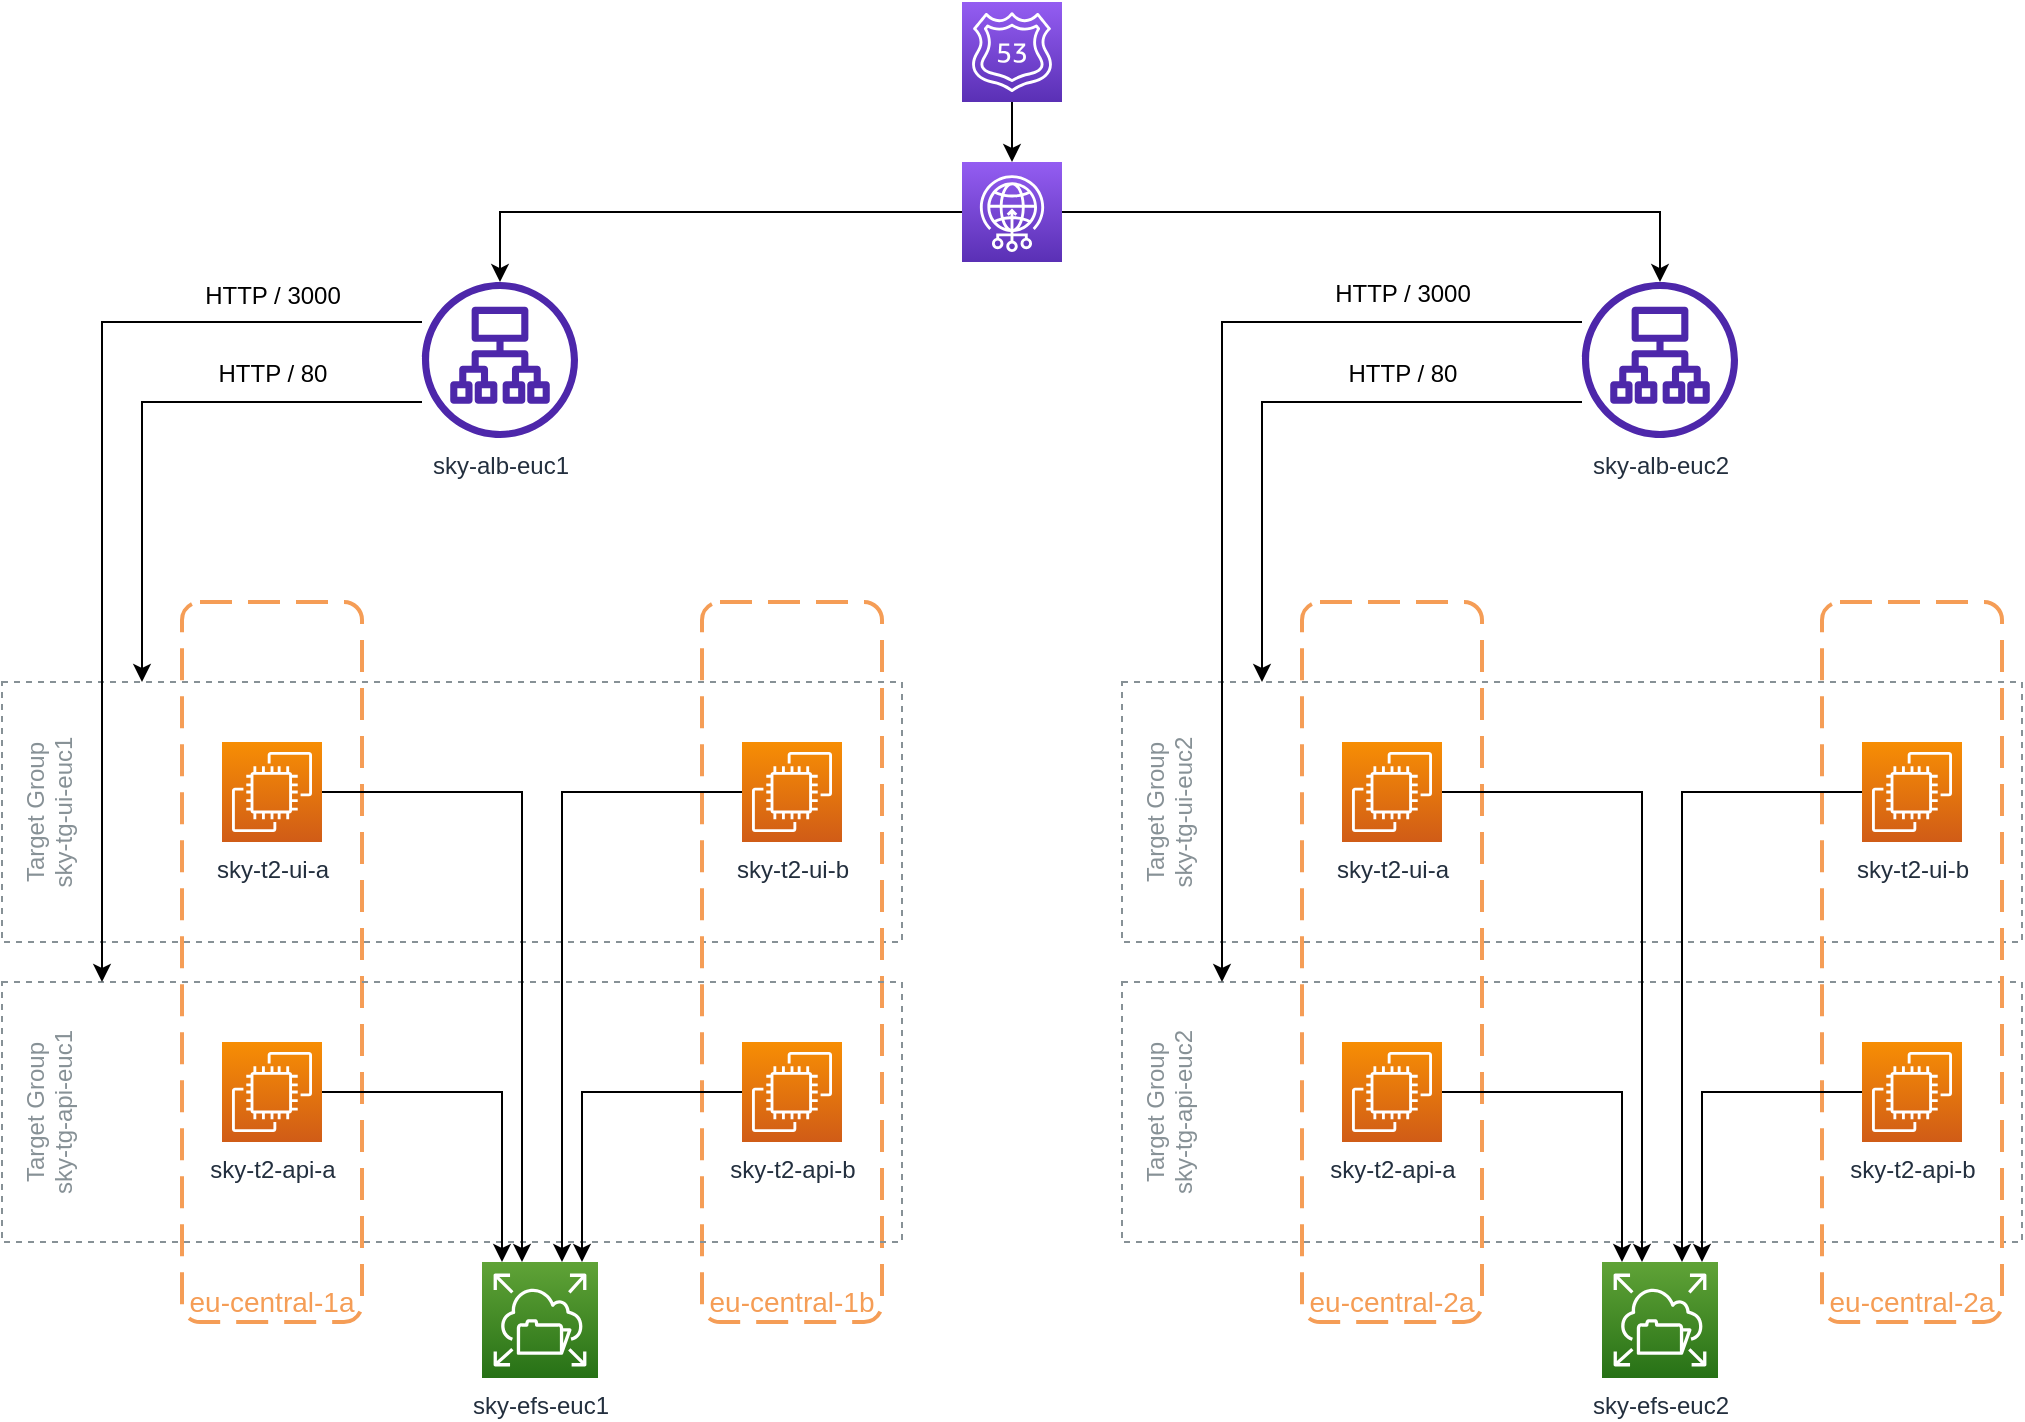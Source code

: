 <mxfile version="20.8.16" type="device" pages="2"><diagram id="kgpKYQtTHZ0yAKxKKP6v" name="Schema"><mxGraphModel dx="1242" dy="815" grid="0" gridSize="10" guides="1" tooltips="1" connect="1" arrows="1" fold="1" page="1" pageScale="1" pageWidth="1169" pageHeight="827" math="0" shadow="0"><root><mxCell id="0"/><mxCell id="CLY6LDRV2vWrq3O7brMo-2" value="AWS Cloud" parent="0" visible="0"/><mxCell id="CLY6LDRV2vWrq3O7brMo-3" value="AWS Cloud" style="points=[[0,0],[0.25,0],[0.5,0],[0.75,0],[1,0],[1,0.25],[1,0.5],[1,0.75],[1,1],[0.75,1],[0.5,1],[0.25,1],[0,1],[0,0.75],[0,0.5],[0,0.25]];outlineConnect=0;gradientColor=none;html=1;whiteSpace=wrap;fontSize=12;fontStyle=0;container=1;pointerEvents=0;collapsible=0;recursiveResize=0;shape=mxgraph.aws4.group;grIcon=mxgraph.aws4.group_aws_cloud_alt;strokeColor=#232F3E;fillColor=none;verticalAlign=top;align=left;spacingLeft=30;fontColor=#232F3E;dashed=0;" parent="CLY6LDRV2vWrq3O7brMo-2" vertex="1"><mxGeometry x="10" y="10" width="1150" height="810" as="geometry"/></mxCell><object label="AWS Account" id="CLY6LDRV2vWrq3O7brMo-5"><mxCell parent="0" visible="0"/></object><mxCell id="Lczkz62VbrO_vw5aKU2k-78" value="AWS Account" style="points=[[0,0],[0.25,0],[0.5,0],[0.75,0],[1,0],[1,0.25],[1,0.5],[1,0.75],[1,1],[0.75,1],[0.5,1],[0.25,1],[0,1],[0,0.75],[0,0.5],[0,0.25]];outlineConnect=0;gradientColor=none;html=1;whiteSpace=wrap;fontSize=12;fontStyle=0;container=1;pointerEvents=0;collapsible=0;recursiveResize=0;shape=mxgraph.aws4.group;grIcon=mxgraph.aws4.group_account;strokeColor=#CD2264;fillColor=none;verticalAlign=top;align=left;spacingLeft=30;fontColor=#CD2264;dashed=0;" parent="CLY6LDRV2vWrq3O7brMo-5" vertex="1"><mxGeometry x="20" y="40" width="1130" height="759" as="geometry"/></mxCell><mxCell id="Lczkz62VbrO_vw5aKU2k-79" value="&lt;font style=&quot;font-size: 14px;&quot;&gt;http://awscert.link/&lt;/font&gt;" style="text;html=1;align=center;verticalAlign=middle;resizable=0;points=[];autosize=1;strokeColor=none;fillColor=none;" parent="Lczkz62VbrO_vw5aKU2k-78" vertex="1"><mxGeometry x="610" y="25" width="140" height="30" as="geometry"/></mxCell><mxCell id="CkdK5gO2P_jmIIRoGBhr-3" value="Regions" parent="0" visible="0"/><mxCell id="CkdK5gO2P_jmIIRoGBhr-15" value="Region&lt;br&gt;&lt;b&gt;eu-central-2 (Zurich)&lt;/b&gt;" style="points=[[0,0],[0.25,0],[0.5,0],[0.75,0],[1,0],[1,0.25],[1,0.5],[1,0.75],[1,1],[0.75,1],[0.5,1],[0.25,1],[0,1],[0,0.75],[0,0.5],[0,0.25]];outlineConnect=0;gradientColor=none;html=1;whiteSpace=wrap;fontSize=12;fontStyle=0;container=1;pointerEvents=0;collapsible=0;recursiveResize=0;shape=mxgraph.aws4.group;grIcon=mxgraph.aws4.group_region;strokeColor=#147EBA;fillColor=none;verticalAlign=top;align=left;spacingLeft=30;fontColor=#147EBA;dashed=1;" parent="CkdK5gO2P_jmIIRoGBhr-3" vertex="1"><mxGeometry x="640" y="120" width="470" height="670" as="geometry"/></mxCell><mxCell id="1_lbDphspw2XT80-vqUy-4" value="&lt;font style=&quot;font-size: 12px;&quot;&gt;HTTP / 3000&lt;/font&gt;" style="text;html=1;align=center;verticalAlign=middle;resizable=0;points=[];autosize=1;strokeColor=none;fillColor=none;fontSize=14;fontColor=#000000;horizontal=1;" vertex="1" parent="CkdK5gO2P_jmIIRoGBhr-15"><mxGeometry x="110" y="70" width="86" height="29" as="geometry"/></mxCell><mxCell id="CkdK5gO2P_jmIIRoGBhr-17" value="Region&lt;br&gt;&lt;b&gt;eu-central-1 (&lt;/b&gt;Frankfurt&lt;b&gt;)&lt;/b&gt;" style="points=[[0,0],[0.25,0],[0.5,0],[0.75,0],[1,0],[1,0.25],[1,0.5],[1,0.75],[1,1],[0.75,1],[0.5,1],[0.25,1],[0,1],[0,0.75],[0,0.5],[0,0.25]];outlineConnect=0;gradientColor=none;html=1;whiteSpace=wrap;fontSize=12;fontStyle=0;container=1;pointerEvents=0;collapsible=0;recursiveResize=0;shape=mxgraph.aws4.group;grIcon=mxgraph.aws4.group_region;strokeColor=#147EBA;fillColor=none;verticalAlign=top;align=left;spacingLeft=30;fontColor=#147EBA;dashed=1;" parent="CkdK5gO2P_jmIIRoGBhr-3" vertex="1"><mxGeometry x="80" y="120" width="470" height="670" as="geometry"/></mxCell><mxCell id="Lczkz62VbrO_vw5aKU2k-19" value="Solution" parent="0"/><mxCell id="Lczkz62VbrO_vw5aKU2k-20" style="edgeStyle=orthogonalEdgeStyle;rounded=0;orthogonalLoop=1;jettySize=auto;html=1;" parent="Lczkz62VbrO_vw5aKU2k-19" source="Lczkz62VbrO_vw5aKU2k-22" target="Lczkz62VbrO_vw5aKU2k-45" edge="1"><mxGeometry relative="1" as="geometry"/></mxCell><mxCell id="Lczkz62VbrO_vw5aKU2k-21" style="edgeStyle=orthogonalEdgeStyle;rounded=0;orthogonalLoop=1;jettySize=auto;html=1;" parent="Lczkz62VbrO_vw5aKU2k-19" source="Lczkz62VbrO_vw5aKU2k-22" target="Lczkz62VbrO_vw5aKU2k-27" edge="1"><mxGeometry relative="1" as="geometry"/></mxCell><mxCell id="Lczkz62VbrO_vw5aKU2k-22" value="" style="sketch=0;points=[[0,0,0],[0.25,0,0],[0.5,0,0],[0.75,0,0],[1,0,0],[0,1,0],[0.25,1,0],[0.5,1,0],[0.75,1,0],[1,1,0],[0,0.25,0],[0,0.5,0],[0,0.75,0],[1,0.25,0],[1,0.5,0],[1,0.75,0]];outlineConnect=0;fontColor=#232F3E;gradientColor=#945DF2;gradientDirection=north;fillColor=#5A30B5;strokeColor=#ffffff;dashed=0;verticalLabelPosition=bottom;verticalAlign=top;align=center;html=1;fontSize=12;fontStyle=0;aspect=fixed;shape=mxgraph.aws4.resourceIcon;resIcon=mxgraph.aws4.global_accelerator;" parent="Lczkz62VbrO_vw5aKU2k-19" vertex="1"><mxGeometry x="570" y="140" width="50" height="50" as="geometry"/></mxCell><mxCell id="Lczkz62VbrO_vw5aKU2k-23" value="" style="sketch=0;points=[[0,0,0],[0.25,0,0],[0.5,0,0],[0.75,0,0],[1,0,0],[0,1,0],[0.25,1,0],[0.5,1,0],[0.75,1,0],[1,1,0],[0,0.25,0],[0,0.5,0],[0,0.75,0],[1,0.25,0],[1,0.5,0],[1,0.75,0]];outlineConnect=0;fontColor=#232F3E;gradientColor=#945DF2;gradientDirection=north;fillColor=#5A30B5;strokeColor=#ffffff;dashed=0;verticalLabelPosition=bottom;verticalAlign=top;align=center;html=1;fontSize=12;fontStyle=0;aspect=fixed;shape=mxgraph.aws4.resourceIcon;resIcon=mxgraph.aws4.route_53;" parent="Lczkz62VbrO_vw5aKU2k-19" vertex="1"><mxGeometry x="570" y="60" width="50" height="50" as="geometry"/></mxCell><mxCell id="Lczkz62VbrO_vw5aKU2k-24" style="edgeStyle=orthogonalEdgeStyle;rounded=0;orthogonalLoop=1;jettySize=auto;html=1;entryX=0.5;entryY=0;entryDx=0;entryDy=0;entryPerimeter=0;" parent="Lczkz62VbrO_vw5aKU2k-19" source="Lczkz62VbrO_vw5aKU2k-23" target="Lczkz62VbrO_vw5aKU2k-22" edge="1"><mxGeometry relative="1" as="geometry"/></mxCell><mxCell id="Lczkz62VbrO_vw5aKU2k-44" style="edgeStyle=orthogonalEdgeStyle;rounded=0;orthogonalLoop=1;jettySize=auto;html=1;fontSize=14;fontColor=#000000;" parent="Lczkz62VbrO_vw5aKU2k-19" source="Lczkz62VbrO_vw5aKU2k-45" edge="1"><mxGeometry relative="1" as="geometry"><Array as="points"><mxPoint x="160" y="260"/></Array><mxPoint x="160" y="400" as="targetPoint"/></mxGeometry></mxCell><mxCell id="Lczkz62VbrO_vw5aKU2k-45" value="sky-alb-euc1" style="sketch=0;outlineConnect=0;fontColor=#232F3E;gradientColor=none;fillColor=#4D27AA;strokeColor=none;dashed=0;verticalLabelPosition=bottom;verticalAlign=top;align=center;html=1;fontSize=12;fontStyle=0;aspect=fixed;pointerEvents=1;shape=mxgraph.aws4.application_load_balancer;" parent="Lczkz62VbrO_vw5aKU2k-19" vertex="1"><mxGeometry x="300" y="200" width="78" height="78" as="geometry"/></mxCell><mxCell id="Lczkz62VbrO_vw5aKU2k-48" value="&lt;font style=&quot;font-size: 12px;&quot;&gt;HTTP / 80&lt;/font&gt;" style="text;html=1;align=center;verticalAlign=middle;resizable=0;points=[];autosize=1;strokeColor=none;fillColor=none;fontSize=14;fontColor=#000000;horizontal=1;" parent="Lczkz62VbrO_vw5aKU2k-19" vertex="1"><mxGeometry x="185" y="230" width="80" height="30" as="geometry"/></mxCell><mxCell id="Lczkz62VbrO_vw5aKU2k-49" value="&lt;font style=&quot;font-size: 12px;&quot;&gt;HTTP / 3000&lt;/font&gt;" style="text;html=1;align=center;verticalAlign=middle;resizable=0;points=[];autosize=1;strokeColor=none;fillColor=none;fontSize=14;fontColor=#000000;horizontal=1;" parent="Lczkz62VbrO_vw5aKU2k-19" vertex="1"><mxGeometry x="182" y="191" width="86" height="29" as="geometry"/></mxCell><mxCell id="Lczkz62VbrO_vw5aKU2k-26" value="Target Group&lt;br&gt;sky-tg-api-euc2" style="outlineConnect=0;gradientColor=none;html=1;whiteSpace=wrap;fontSize=12;fontStyle=0;strokeColor=#879196;fillColor=none;verticalAlign=top;align=center;fontColor=#879196;dashed=1;spacingTop=3;horizontal=0;" parent="Lczkz62VbrO_vw5aKU2k-19" vertex="1"><mxGeometry x="650" y="550" width="450" height="130" as="geometry"/></mxCell><mxCell id="Lczkz62VbrO_vw5aKU2k-27" value="sky-alb-euc2" style="sketch=0;outlineConnect=0;fontColor=#232F3E;gradientColor=none;fillColor=#4D27AA;strokeColor=none;dashed=0;verticalLabelPosition=bottom;verticalAlign=top;align=center;html=1;fontSize=12;fontStyle=0;aspect=fixed;pointerEvents=1;shape=mxgraph.aws4.application_load_balancer;movable=1;resizable=1;rotatable=1;deletable=1;editable=1;connectable=1;" parent="Lczkz62VbrO_vw5aKU2k-19" vertex="1"><mxGeometry x="880" y="200" width="78" height="78" as="geometry"/></mxCell><mxCell id="Lczkz62VbrO_vw5aKU2k-28" value="Target Group&lt;br&gt;sky-tg-ui-euc2" style="outlineConnect=0;gradientColor=none;html=1;whiteSpace=wrap;fontSize=12;fontStyle=0;strokeColor=#879196;fillColor=none;verticalAlign=top;align=center;fontColor=#879196;dashed=1;spacingTop=3;horizontal=0;" parent="Lczkz62VbrO_vw5aKU2k-19" vertex="1"><mxGeometry x="650" y="400" width="450" height="130" as="geometry"/></mxCell><mxCell id="Lczkz62VbrO_vw5aKU2k-29" value="eu-central-2a" style="rounded=1;arcSize=10;dashed=1;strokeColor=#F59D56;fillColor=none;gradientColor=none;dashPattern=8 4;strokeWidth=2;fontColor=#f59d56;fontStyle=0;fontSize=14;verticalAlign=bottom;" parent="Lczkz62VbrO_vw5aKU2k-19" vertex="1"><mxGeometry x="740" y="360" width="90" height="360" as="geometry"/></mxCell><mxCell id="Lczkz62VbrO_vw5aKU2k-30" value="eu-central-2a" style="rounded=1;arcSize=10;dashed=1;strokeColor=#F59D56;fillColor=none;gradientColor=none;dashPattern=8 4;strokeWidth=2;fontColor=#f59d56;fontStyle=0;fontSize=14;verticalAlign=bottom;" parent="Lczkz62VbrO_vw5aKU2k-19" vertex="1"><mxGeometry x="1000" y="360" width="90" height="360" as="geometry"/></mxCell><mxCell id="Lczkz62VbrO_vw5aKU2k-31" style="edgeStyle=orthogonalEdgeStyle;rounded=0;orthogonalLoop=1;jettySize=auto;html=1;fontSize=14;fontColor=#000000;" parent="Lczkz62VbrO_vw5aKU2k-19" source="Lczkz62VbrO_vw5aKU2k-27" edge="1"><mxGeometry relative="1" as="geometry"><mxPoint x="860" y="260" as="sourcePoint"/><mxPoint x="720" y="400" as="targetPoint"/><Array as="points"><mxPoint x="720" y="260"/></Array></mxGeometry></mxCell><mxCell id="Lczkz62VbrO_vw5aKU2k-32" value="&lt;font style=&quot;font-size: 12px;&quot;&gt;HTTP / 80&lt;/font&gt;" style="text;html=1;align=center;verticalAlign=middle;resizable=0;points=[];autosize=1;strokeColor=none;fillColor=none;fontSize=14;fontColor=#000000;horizontal=1;" parent="Lczkz62VbrO_vw5aKU2k-19" vertex="1"><mxGeometry x="750" y="230" width="80" height="30" as="geometry"/></mxCell><mxCell id="Lczkz62VbrO_vw5aKU2k-33" value="sky-t2-ui-b" style="sketch=0;points=[[0,0,0],[0.25,0,0],[0.5,0,0],[0.75,0,0],[1,0,0],[0,1,0],[0.25,1,0],[0.5,1,0],[0.75,1,0],[1,1,0],[0,0.25,0],[0,0.5,0],[0,0.75,0],[1,0.25,0],[1,0.5,0],[1,0.75,0]];outlineConnect=0;fontColor=#232F3E;gradientColor=#F78E04;gradientDirection=north;fillColor=#D05C17;strokeColor=#ffffff;dashed=0;verticalLabelPosition=bottom;verticalAlign=top;align=center;html=1;fontSize=12;fontStyle=0;aspect=fixed;shape=mxgraph.aws4.resourceIcon;resIcon=mxgraph.aws4.ec2;" parent="Lczkz62VbrO_vw5aKU2k-19" vertex="1"><mxGeometry x="1020" y="430" width="50" height="50" as="geometry"/></mxCell><mxCell id="Lczkz62VbrO_vw5aKU2k-34" value="sky-t2-ui-a" style="sketch=0;points=[[0,0,0],[0.25,0,0],[0.5,0,0],[0.75,0,0],[1,0,0],[0,1,0],[0.25,1,0],[0.5,1,0],[0.75,1,0],[1,1,0],[0,0.25,0],[0,0.5,0],[0,0.75,0],[1,0.25,0],[1,0.5,0],[1,0.75,0]];outlineConnect=0;fontColor=#232F3E;gradientColor=#F78E04;gradientDirection=north;fillColor=#D05C17;strokeColor=#ffffff;dashed=0;verticalLabelPosition=bottom;verticalAlign=top;align=center;html=1;fontSize=12;fontStyle=0;aspect=fixed;shape=mxgraph.aws4.resourceIcon;resIcon=mxgraph.aws4.ec2;" parent="Lczkz62VbrO_vw5aKU2k-19" vertex="1"><mxGeometry x="760" y="430" width="50" height="50" as="geometry"/></mxCell><mxCell id="Lczkz62VbrO_vw5aKU2k-35" value="sky-t2-api-a" style="sketch=0;points=[[0,0,0],[0.25,0,0],[0.5,0,0],[0.75,0,0],[1,0,0],[0,1,0],[0.25,1,0],[0.5,1,0],[0.75,1,0],[1,1,0],[0,0.25,0],[0,0.5,0],[0,0.75,0],[1,0.25,0],[1,0.5,0],[1,0.75,0]];outlineConnect=0;fontColor=#232F3E;gradientColor=#F78E04;gradientDirection=north;fillColor=#D05C17;strokeColor=#ffffff;dashed=0;verticalLabelPosition=bottom;verticalAlign=top;align=center;html=1;fontSize=12;fontStyle=0;aspect=fixed;shape=mxgraph.aws4.resourceIcon;resIcon=mxgraph.aws4.ec2;" parent="Lczkz62VbrO_vw5aKU2k-19" vertex="1"><mxGeometry x="760" y="580" width="50" height="50" as="geometry"/></mxCell><mxCell id="Lczkz62VbrO_vw5aKU2k-36" value="sky-t2-api-b" style="sketch=0;points=[[0,0,0],[0.25,0,0],[0.5,0,0],[0.75,0,0],[1,0,0],[0,1,0],[0.25,1,0],[0.5,1,0],[0.75,1,0],[1,1,0],[0,0.25,0],[0,0.5,0],[0,0.75,0],[1,0.25,0],[1,0.5,0],[1,0.75,0]];outlineConnect=0;fontColor=#232F3E;gradientColor=#F78E04;gradientDirection=north;fillColor=#D05C17;strokeColor=#ffffff;dashed=0;verticalLabelPosition=bottom;verticalAlign=top;align=center;html=1;fontSize=12;fontStyle=0;aspect=fixed;shape=mxgraph.aws4.resourceIcon;resIcon=mxgraph.aws4.ec2;" parent="Lczkz62VbrO_vw5aKU2k-19" vertex="1"><mxGeometry x="1020" y="580" width="50" height="50" as="geometry"/></mxCell><mxCell id="Lczkz62VbrO_vw5aKU2k-37" style="edgeStyle=orthogonalEdgeStyle;rounded=0;orthogonalLoop=1;jettySize=auto;html=1;fontSize=14;fontColor=#000000;movable=1;resizable=1;rotatable=1;deletable=1;editable=1;connectable=1;" parent="Lczkz62VbrO_vw5aKU2k-19" source="Lczkz62VbrO_vw5aKU2k-27" edge="1"><mxGeometry relative="1" as="geometry"><mxPoint x="840" y="220" as="sourcePoint"/><mxPoint x="700" y="550" as="targetPoint"/><Array as="points"><mxPoint x="700" y="220"/></Array></mxGeometry></mxCell><mxCell id="Lczkz62VbrO_vw5aKU2k-39" style="edgeStyle=orthogonalEdgeStyle;rounded=0;orthogonalLoop=1;jettySize=auto;html=1;startArrow=classic;startFill=1;endArrow=none;endFill=0;" parent="Lczkz62VbrO_vw5aKU2k-19" source="Lczkz62VbrO_vw5aKU2k-43" target="Lczkz62VbrO_vw5aKU2k-36" edge="1"><mxGeometry relative="1" as="geometry"><Array as="points"><mxPoint x="940" y="605"/></Array></mxGeometry></mxCell><mxCell id="Lczkz62VbrO_vw5aKU2k-40" style="edgeStyle=orthogonalEdgeStyle;rounded=0;orthogonalLoop=1;jettySize=auto;html=1;entryX=1;entryY=0.5;entryDx=0;entryDy=0;entryPerimeter=0;startArrow=classic;startFill=1;endArrow=none;endFill=0;" parent="Lczkz62VbrO_vw5aKU2k-19" source="Lczkz62VbrO_vw5aKU2k-43" target="Lczkz62VbrO_vw5aKU2k-35" edge="1"><mxGeometry relative="1" as="geometry"><Array as="points"><mxPoint x="900" y="605"/></Array></mxGeometry></mxCell><mxCell id="Lczkz62VbrO_vw5aKU2k-42" style="edgeStyle=orthogonalEdgeStyle;rounded=0;orthogonalLoop=1;jettySize=auto;html=1;entryX=0;entryY=0.5;entryDx=0;entryDy=0;entryPerimeter=0;startArrow=classic;startFill=1;endArrow=none;endFill=0;" parent="Lczkz62VbrO_vw5aKU2k-19" source="Lczkz62VbrO_vw5aKU2k-43" target="Lczkz62VbrO_vw5aKU2k-33" edge="1"><mxGeometry relative="1" as="geometry"><Array as="points"><mxPoint x="930" y="455"/></Array></mxGeometry></mxCell><mxCell id="Lczkz62VbrO_vw5aKU2k-43" value="sky-efs-euc2" style="sketch=0;points=[[0,0,0],[0.25,0,0],[0.5,0,0],[0.75,0,0],[1,0,0],[0,1,0],[0.25,1,0],[0.5,1,0],[0.75,1,0],[1,1,0],[0,0.25,0],[0,0.5,0],[0,0.75,0],[1,0.25,0],[1,0.5,0],[1,0.75,0]];outlineConnect=0;fontColor=#232F3E;gradientColor=#60A337;gradientDirection=north;fillColor=#277116;strokeColor=#ffffff;dashed=0;verticalLabelPosition=bottom;verticalAlign=top;align=center;html=1;fontSize=12;fontStyle=0;aspect=fixed;shape=mxgraph.aws4.resourceIcon;resIcon=mxgraph.aws4.elastic_file_system;" parent="Lczkz62VbrO_vw5aKU2k-19" vertex="1"><mxGeometry x="890" y="690" width="58" height="58" as="geometry"/></mxCell><mxCell id="Lczkz62VbrO_vw5aKU2k-59" value="Target Group&lt;br&gt;sky-tg-ui-euc1" style="outlineConnect=0;gradientColor=none;html=1;whiteSpace=wrap;fontSize=12;fontStyle=0;strokeColor=#879196;fillColor=none;verticalAlign=top;align=center;fontColor=#879196;dashed=1;spacingTop=3;horizontal=0;" parent="Lczkz62VbrO_vw5aKU2k-19" vertex="1"><mxGeometry x="90" y="400" width="450" height="130" as="geometry"/></mxCell><mxCell id="Lczkz62VbrO_vw5aKU2k-60" value="eu-central-1a" style="rounded=1;arcSize=10;dashed=1;strokeColor=#F59D56;fillColor=none;gradientColor=none;dashPattern=8 4;strokeWidth=2;fontColor=#f59d56;fontStyle=0;fontSize=14;verticalAlign=bottom;" parent="Lczkz62VbrO_vw5aKU2k-19" vertex="1"><mxGeometry x="180" y="360" width="90" height="360" as="geometry"/></mxCell><mxCell id="Lczkz62VbrO_vw5aKU2k-61" value="eu-central-1b" style="rounded=1;arcSize=10;dashed=1;strokeColor=#F59D56;fillColor=none;gradientColor=none;dashPattern=8 4;strokeWidth=2;fontColor=#f59d56;fontStyle=0;fontSize=14;verticalAlign=bottom;" parent="Lczkz62VbrO_vw5aKU2k-19" vertex="1"><mxGeometry x="440" y="360" width="90" height="360" as="geometry"/></mxCell><mxCell id="Lczkz62VbrO_vw5aKU2k-62" value="Target Group&lt;br&gt;sky-tg-api-euc1" style="outlineConnect=0;gradientColor=none;html=1;whiteSpace=wrap;fontSize=12;fontStyle=0;strokeColor=#879196;fillColor=none;verticalAlign=top;align=center;fontColor=#879196;dashed=1;spacingTop=3;horizontal=0;" parent="Lczkz62VbrO_vw5aKU2k-19" vertex="1"><mxGeometry x="90" y="550" width="450" height="130" as="geometry"/></mxCell><mxCell id="Lczkz62VbrO_vw5aKU2k-63" value="sky-t2-ui-b" style="sketch=0;points=[[0,0,0],[0.25,0,0],[0.5,0,0],[0.75,0,0],[1,0,0],[0,1,0],[0.25,1,0],[0.5,1,0],[0.75,1,0],[1,1,0],[0,0.25,0],[0,0.5,0],[0,0.75,0],[1,0.25,0],[1,0.5,0],[1,0.75,0]];outlineConnect=0;fontColor=#232F3E;gradientColor=#F78E04;gradientDirection=north;fillColor=#D05C17;strokeColor=#ffffff;dashed=0;verticalLabelPosition=bottom;verticalAlign=top;align=center;html=1;fontSize=12;fontStyle=0;aspect=fixed;shape=mxgraph.aws4.resourceIcon;resIcon=mxgraph.aws4.ec2;" parent="Lczkz62VbrO_vw5aKU2k-19" vertex="1"><mxGeometry x="460" y="430" width="50" height="50" as="geometry"/></mxCell><mxCell id="Lczkz62VbrO_vw5aKU2k-64" value="sky-t2-ui-a" style="sketch=0;points=[[0,0,0],[0.25,0,0],[0.5,0,0],[0.75,0,0],[1,0,0],[0,1,0],[0.25,1,0],[0.5,1,0],[0.75,1,0],[1,1,0],[0,0.25,0],[0,0.5,0],[0,0.75,0],[1,0.25,0],[1,0.5,0],[1,0.75,0]];outlineConnect=0;fontColor=#232F3E;gradientColor=#F78E04;gradientDirection=north;fillColor=#D05C17;strokeColor=#ffffff;dashed=0;verticalLabelPosition=bottom;verticalAlign=top;align=center;html=1;fontSize=12;fontStyle=0;aspect=fixed;shape=mxgraph.aws4.resourceIcon;resIcon=mxgraph.aws4.ec2;" parent="Lczkz62VbrO_vw5aKU2k-19" vertex="1"><mxGeometry x="200" y="430" width="50" height="50" as="geometry"/></mxCell><mxCell id="Lczkz62VbrO_vw5aKU2k-65" value="sky-t2-api-a" style="sketch=0;points=[[0,0,0],[0.25,0,0],[0.5,0,0],[0.75,0,0],[1,0,0],[0,1,0],[0.25,1,0],[0.5,1,0],[0.75,1,0],[1,1,0],[0,0.25,0],[0,0.5,0],[0,0.75,0],[1,0.25,0],[1,0.5,0],[1,0.75,0]];outlineConnect=0;fontColor=#232F3E;gradientColor=#F78E04;gradientDirection=north;fillColor=#D05C17;strokeColor=#ffffff;dashed=0;verticalLabelPosition=bottom;verticalAlign=top;align=center;html=1;fontSize=12;fontStyle=0;aspect=fixed;shape=mxgraph.aws4.resourceIcon;resIcon=mxgraph.aws4.ec2;" parent="Lczkz62VbrO_vw5aKU2k-19" vertex="1"><mxGeometry x="200" y="580" width="50" height="50" as="geometry"/></mxCell><mxCell id="Lczkz62VbrO_vw5aKU2k-66" value="sky-t2-api-b" style="sketch=0;points=[[0,0,0],[0.25,0,0],[0.5,0,0],[0.75,0,0],[1,0,0],[0,1,0],[0.25,1,0],[0.5,1,0],[0.75,1,0],[1,1,0],[0,0.25,0],[0,0.5,0],[0,0.75,0],[1,0.25,0],[1,0.5,0],[1,0.75,0]];outlineConnect=0;fontColor=#232F3E;gradientColor=#F78E04;gradientDirection=north;fillColor=#D05C17;strokeColor=#ffffff;dashed=0;verticalLabelPosition=bottom;verticalAlign=top;align=center;html=1;fontSize=12;fontStyle=0;aspect=fixed;shape=mxgraph.aws4.resourceIcon;resIcon=mxgraph.aws4.ec2;" parent="Lczkz62VbrO_vw5aKU2k-19" vertex="1"><mxGeometry x="460" y="580" width="50" height="50" as="geometry"/></mxCell><mxCell id="Lczkz62VbrO_vw5aKU2k-67" style="edgeStyle=orthogonalEdgeStyle;rounded=0;orthogonalLoop=1;jettySize=auto;html=1;entryX=0;entryY=0.5;entryDx=0;entryDy=0;entryPerimeter=0;startArrow=classic;startFill=1;endArrow=none;endFill=0;" parent="Lczkz62VbrO_vw5aKU2k-19" source="Lczkz62VbrO_vw5aKU2k-71" target="Lczkz62VbrO_vw5aKU2k-66" edge="1"><mxGeometry relative="1" as="geometry"><Array as="points"><mxPoint x="380" y="605"/></Array></mxGeometry></mxCell><mxCell id="Lczkz62VbrO_vw5aKU2k-68" style="edgeStyle=orthogonalEdgeStyle;rounded=0;orthogonalLoop=1;jettySize=auto;html=1;entryX=0;entryY=0.5;entryDx=0;entryDy=0;entryPerimeter=0;startArrow=classic;startFill=1;endArrow=none;endFill=0;" parent="Lczkz62VbrO_vw5aKU2k-19" source="Lczkz62VbrO_vw5aKU2k-71" target="Lczkz62VbrO_vw5aKU2k-63" edge="1"><mxGeometry relative="1" as="geometry"><Array as="points"><mxPoint x="370" y="455"/></Array></mxGeometry></mxCell><mxCell id="Lczkz62VbrO_vw5aKU2k-69" style="edgeStyle=orthogonalEdgeStyle;rounded=0;orthogonalLoop=1;jettySize=auto;html=1;entryX=1;entryY=0.5;entryDx=0;entryDy=0;entryPerimeter=0;startArrow=classic;startFill=1;endArrow=none;endFill=0;" parent="Lczkz62VbrO_vw5aKU2k-19" source="Lczkz62VbrO_vw5aKU2k-71" target="Lczkz62VbrO_vw5aKU2k-65" edge="1"><mxGeometry relative="1" as="geometry"><Array as="points"><mxPoint x="340" y="605"/></Array></mxGeometry></mxCell><mxCell id="Lczkz62VbrO_vw5aKU2k-70" style="edgeStyle=orthogonalEdgeStyle;rounded=0;orthogonalLoop=1;jettySize=auto;html=1;entryX=1;entryY=0.5;entryDx=0;entryDy=0;entryPerimeter=0;startArrow=classic;startFill=1;endArrow=none;endFill=0;" parent="Lczkz62VbrO_vw5aKU2k-19" source="Lczkz62VbrO_vw5aKU2k-71" target="Lczkz62VbrO_vw5aKU2k-64" edge="1"><mxGeometry relative="1" as="geometry"><Array as="points"><mxPoint x="350" y="455"/></Array></mxGeometry></mxCell><mxCell id="Lczkz62VbrO_vw5aKU2k-71" value="sky-efs-euc1" style="sketch=0;points=[[0,0,0],[0.25,0,0],[0.5,0,0],[0.75,0,0],[1,0,0],[0,1,0],[0.25,1,0],[0.5,1,0],[0.75,1,0],[1,1,0],[0,0.25,0],[0,0.5,0],[0,0.75,0],[1,0.25,0],[1,0.5,0],[1,0.75,0]];outlineConnect=0;fontColor=#232F3E;gradientColor=#60A337;gradientDirection=north;fillColor=#277116;strokeColor=#ffffff;dashed=0;verticalLabelPosition=bottom;verticalAlign=top;align=center;html=1;fontSize=12;fontStyle=0;aspect=fixed;shape=mxgraph.aws4.resourceIcon;resIcon=mxgraph.aws4.elastic_file_system;" parent="Lczkz62VbrO_vw5aKU2k-19" vertex="1"><mxGeometry x="330" y="690" width="58" height="58" as="geometry"/></mxCell><mxCell id="Lczkz62VbrO_vw5aKU2k-72" style="edgeStyle=orthogonalEdgeStyle;rounded=0;orthogonalLoop=1;jettySize=auto;html=1;fontSize=14;fontColor=#000000;" parent="Lczkz62VbrO_vw5aKU2k-19" edge="1"><mxGeometry relative="1" as="geometry"><Array as="points"><mxPoint x="140" y="220"/></Array><mxPoint x="300" y="220" as="sourcePoint"/><mxPoint x="140" y="550" as="targetPoint"/></mxGeometry></mxCell><mxCell id="1_lbDphspw2XT80-vqUy-2" style="edgeStyle=orthogonalEdgeStyle;rounded=0;orthogonalLoop=1;jettySize=auto;html=1;entryX=1;entryY=0.5;entryDx=0;entryDy=0;entryPerimeter=0;startArrow=classic;startFill=1;endArrow=none;endFill=0;" edge="1" parent="Lczkz62VbrO_vw5aKU2k-19"><mxGeometry relative="1" as="geometry"><Array as="points"><mxPoint x="910" y="455"/></Array><mxPoint x="910" y="690" as="sourcePoint"/><mxPoint x="810" y="455" as="targetPoint"/></mxGeometry></mxCell><mxCell id="1_lbDphspw2XT80-vqUy-5" value="&lt;font style=&quot;font-size: 12px;&quot;&gt;HTTP / 3000&lt;/font&gt;" style="text;html=1;align=center;verticalAlign=middle;resizable=0;points=[];autosize=1;strokeColor=none;fillColor=none;fontSize=14;fontColor=#000000;horizontal=1;" vertex="1" parent="Lczkz62VbrO_vw5aKU2k-19"><mxGeometry x="747" y="190" width="86" height="29" as="geometry"/></mxCell></root></mxGraphModel></diagram><diagram id="di0LzkeIAXHgl6nbvKdU" name="Page-2"><mxGraphModel dx="1114" dy="744" grid="1" gridSize="10" guides="1" tooltips="1" connect="1" arrows="1" fold="1" page="1" pageScale="1" pageWidth="1169" pageHeight="827" math="0" shadow="0"><root><mxCell id="0"/><mxCell id="1" parent="0"/><mxCell id="3gEWQ5bFD3MLn4mAYTlx-1" value="&lt;p style=&quot;margin: 0px; font-variant-numeric: normal; font-variant-east-asian: normal; font-stretch: normal; line-height: normal; font-family: Monaco; text-align: start;&quot; class=&quot;p1&quot;&gt;&lt;font style=&quot;font-size: 18px;&quot;&gt;1. **Basic Cloud Deployments:**&lt;/font&gt;&lt;/p&gt;&lt;p style=&quot;margin: 0px; font-variant-numeric: normal; font-variant-east-asian: normal; font-stretch: normal; line-height: normal; font-family: Monaco; text-align: start;&quot; class=&quot;p1&quot;&gt;&lt;font style=&quot;font-size: 18px;&quot;&gt;&lt;br&gt;&lt;/font&gt;&lt;/p&gt;&lt;p style=&quot;margin: 0px; font-variant-numeric: normal; font-variant-east-asian: normal; font-stretch: normal; line-height: normal; font-family: Monaco; text-align: start;&quot; class=&quot;p1&quot;&gt;&lt;font size=&quot;3&quot;&gt;&amp;nbsp;&amp;nbsp; - EFS, EC2, ALB, TG, Global Accelerator, Route53&lt;/font&gt;&lt;/p&gt;&lt;p style=&quot;margin: 0px; font-variant-numeric: normal; font-variant-east-asian: normal; font-stretch: normal; line-height: normal; font-family: Monaco; text-align: start;&quot; class=&quot;p1&quot;&gt;&lt;font size=&quot;3&quot;&gt;&lt;br&gt;&lt;/font&gt;&lt;/p&gt;&lt;p style=&quot;margin: 0px; font-variant-numeric: normal; font-variant-east-asian: normal; font-stretch: normal; line-height: normal; font-family: Monaco; text-align: start;&quot; class=&quot;p1&quot;&gt;&lt;font size=&quot;3&quot;&gt;&lt;span class=&quot;Apple-converted-space&quot;&gt;&amp;nbsp; &amp;nbsp; &amp;nbsp; &lt;/span&gt;- Create a deployment for 2 ALBs with TG, EC2 instances in different regions using Global Accelerator&lt;/font&gt;&lt;/p&gt;&lt;p style=&quot;margin: 0px; font-variant-numeric: normal; font-variant-east-asian: normal; font-stretch: normal; line-height: normal; font-family: Monaco; text-align: start;&quot; class=&quot;p1&quot;&gt;&lt;font size=&quot;3&quot;&gt;&lt;br&gt;&lt;/font&gt;&lt;/p&gt;&lt;p style=&quot;margin: 0px; font-variant-numeric: normal; font-variant-east-asian: normal; font-stretch: normal; line-height: normal; font-family: Monaco; text-align: start;&quot; class=&quot;p1&quot;&gt;&lt;font size=&quot;3&quot;&gt;&lt;span class=&quot;Apple-converted-space&quot;&gt;&amp;nbsp; &amp;nbsp; &amp;nbsp; &lt;/span&gt;- Add route53 record and test via dns&lt;/font&gt;&lt;/p&gt;&lt;p style=&quot;margin: 0px; font-variant-numeric: normal; font-variant-east-asian: normal; font-stretch: normal; line-height: normal; font-family: Monaco; text-align: start;&quot; class=&quot;p1&quot;&gt;&lt;font size=&quot;3&quot;&gt;&lt;br&gt;&lt;/font&gt;&lt;/p&gt;&lt;p style=&quot;margin: 0px; font-variant-numeric: normal; font-variant-east-asian: normal; font-stretch: normal; line-height: normal; font-family: Monaco; text-align: start;&quot; class=&quot;p1&quot;&gt;&lt;font size=&quot;3&quot;&gt;&lt;span class=&quot;Apple-converted-space&quot;&gt;&amp;nbsp;&amp;nbsp; &lt;/span&gt;- Create a Spot Fleet based on custom AMI with prebuild webserver with webapp&lt;/font&gt;&lt;/p&gt;&lt;p style=&quot;margin: 0px; font-variant-numeric: normal; font-variant-east-asian: normal; font-stretch: normal; line-height: normal; font-family: Monaco; text-align: start;&quot; class=&quot;p1&quot;&gt;&lt;font size=&quot;3&quot;&gt;&lt;br&gt;&lt;/font&gt;&lt;/p&gt;&lt;p style=&quot;margin: 0px; font-variant-numeric: normal; font-variant-east-asian: normal; font-stretch: normal; line-height: normal; font-family: Monaco; text-align: start;&quot; class=&quot;p1&quot;&gt;&lt;font size=&quot;3&quot;&gt;&lt;span class=&quot;Apple-converted-space&quot;&gt;&amp;nbsp; &amp;nbsp; &amp;nbsp; &lt;/span&gt;- httpd&lt;/font&gt;&lt;/p&gt;" style="text;html=1;align=center;verticalAlign=middle;resizable=0;points=[];autosize=1;strokeColor=none;fillColor=none;" parent="1" vertex="1"><mxGeometry x="40" y="30" width="1050" height="250" as="geometry"/></mxCell></root></mxGraphModel></diagram></mxfile>